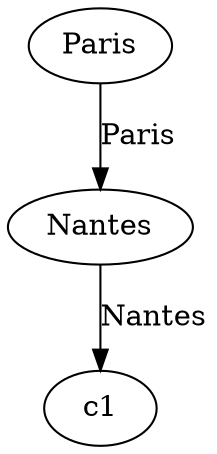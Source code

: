 digraph G{
c0 [label="Paris"];
c0->c2 [label="Paris"];
c2 [label="Nantes"];
c2->c1 [label="Nantes"];
}